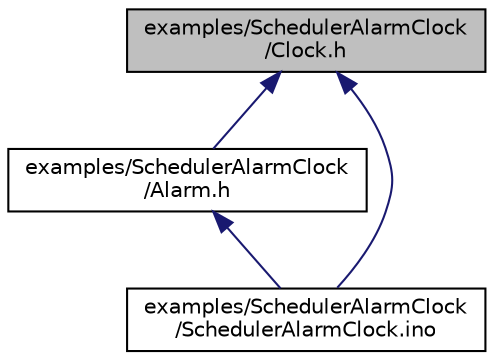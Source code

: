 digraph "examples/SchedulerAlarmClock/Clock.h"
{
  edge [fontname="Helvetica",fontsize="10",labelfontname="Helvetica",labelfontsize="10"];
  node [fontname="Helvetica",fontsize="10",shape=record];
  Node1 [label="examples/SchedulerAlarmClock\l/Clock.h",height=0.2,width=0.4,color="black", fillcolor="grey75", style="filled", fontcolor="black"];
  Node1 -> Node2 [dir="back",color="midnightblue",fontsize="10",style="solid",fontname="Helvetica"];
  Node2 [label="examples/SchedulerAlarmClock\l/Alarm.h",height=0.2,width=0.4,color="black", fillcolor="white", style="filled",URL="$d2/d54/Alarm_8h.html"];
  Node2 -> Node3 [dir="back",color="midnightblue",fontsize="10",style="solid",fontname="Helvetica"];
  Node3 [label="examples/SchedulerAlarmClock\l/SchedulerAlarmClock.ino",height=0.2,width=0.4,color="black", fillcolor="white", style="filled",URL="$df/d66/SchedulerAlarmClock_8ino.html"];
  Node1 -> Node3 [dir="back",color="midnightblue",fontsize="10",style="solid",fontname="Helvetica"];
}
